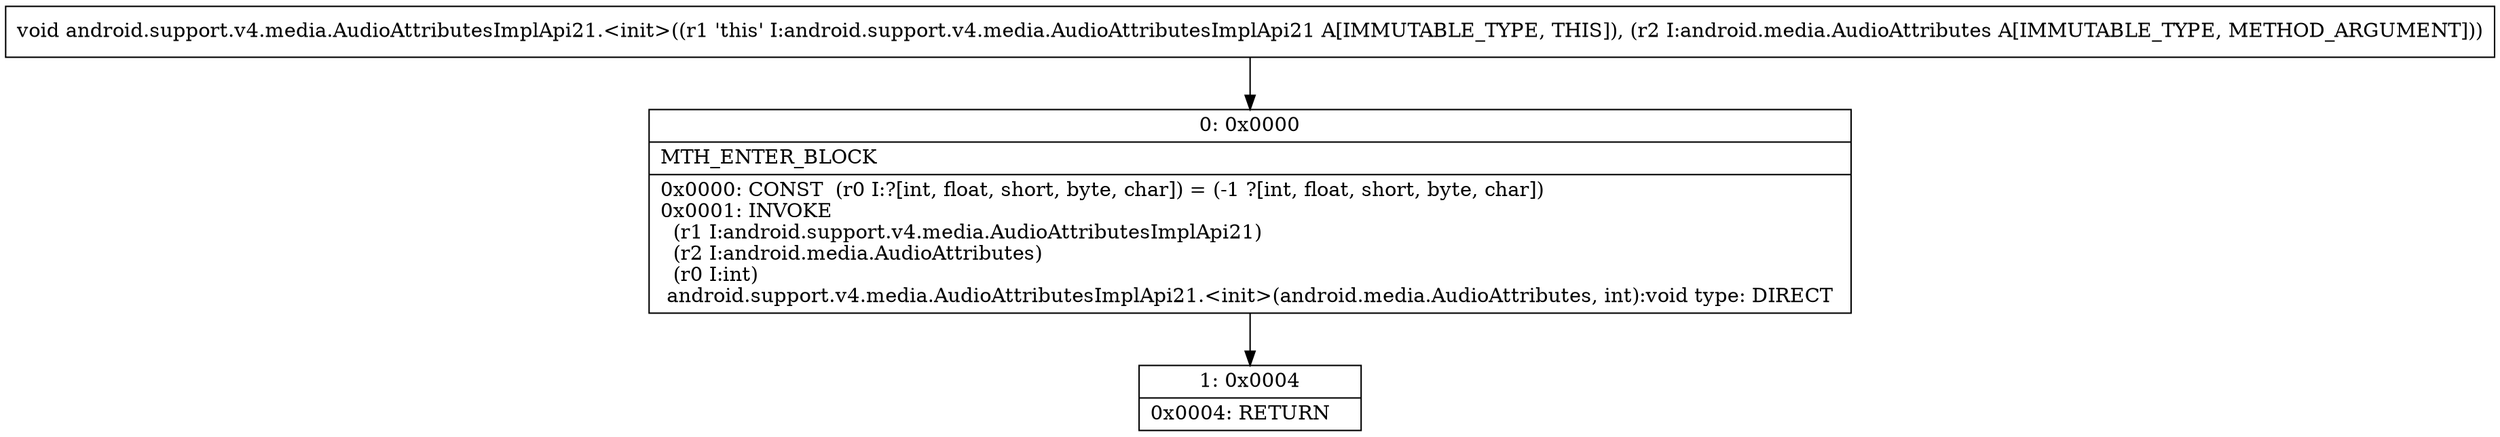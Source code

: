 digraph "CFG forandroid.support.v4.media.AudioAttributesImplApi21.\<init\>(Landroid\/media\/AudioAttributes;)V" {
Node_0 [shape=record,label="{0\:\ 0x0000|MTH_ENTER_BLOCK\l|0x0000: CONST  (r0 I:?[int, float, short, byte, char]) = (\-1 ?[int, float, short, byte, char]) \l0x0001: INVOKE  \l  (r1 I:android.support.v4.media.AudioAttributesImplApi21)\l  (r2 I:android.media.AudioAttributes)\l  (r0 I:int)\l android.support.v4.media.AudioAttributesImplApi21.\<init\>(android.media.AudioAttributes, int):void type: DIRECT \l}"];
Node_1 [shape=record,label="{1\:\ 0x0004|0x0004: RETURN   \l}"];
MethodNode[shape=record,label="{void android.support.v4.media.AudioAttributesImplApi21.\<init\>((r1 'this' I:android.support.v4.media.AudioAttributesImplApi21 A[IMMUTABLE_TYPE, THIS]), (r2 I:android.media.AudioAttributes A[IMMUTABLE_TYPE, METHOD_ARGUMENT])) }"];
MethodNode -> Node_0;
Node_0 -> Node_1;
}

